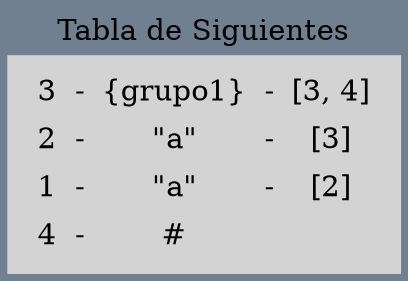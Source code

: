 digraph G {
bgcolor="slategrey" label="Tabla de Siguientes"layout=dot 
labelloc = "t"edge [weigth=1000  color=darkgreen  arrowtail="open" arrowhead="open"]
node[shape=box, style="filled", color=lightgrey];
a0 [label=<
<TABLE><TR><TD>3</TD>
  <TD>-</TD>
  <TD>{grupo1}</TD>
  <TD>-</TD>
  <TD>[3, 4]</TD>
  </TR><TR><TD>2</TD>
  <TD>-</TD>
  <TD>"a"</TD>
  <TD>-</TD>
  <TD>[3]</TD>
  </TR><TR><TD>1</TD>
  <TD>-</TD>
  <TD>"a"</TD>
  <TD>-</TD>
  <TD>[2]</TD>
  </TR><TR><TD>4</TD>
  <TD>-</TD>
  <TD>#</TD>
  </TR></TABLE>>];}